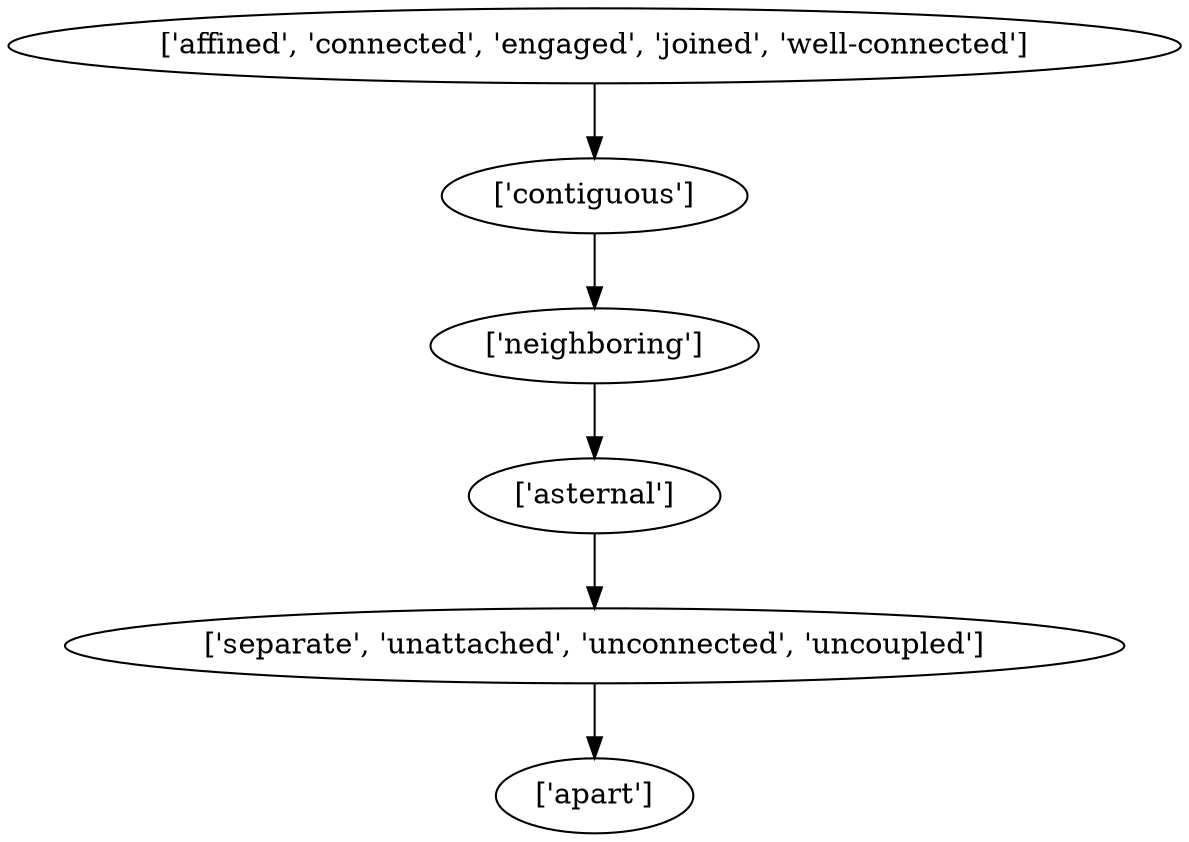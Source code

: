 strict digraph  {
	"['affined', 'connected', 'engaged', 'joined', 'well-connected']" -> "['contiguous']";
	"['contiguous']" -> "['neighboring']";
	"['asternal']" -> "['separate', 'unattached', 'unconnected', 'uncoupled']";
	"['separate', 'unattached', 'unconnected', 'uncoupled']" -> "['apart']";
	"['neighboring']" -> "['asternal']";
}
